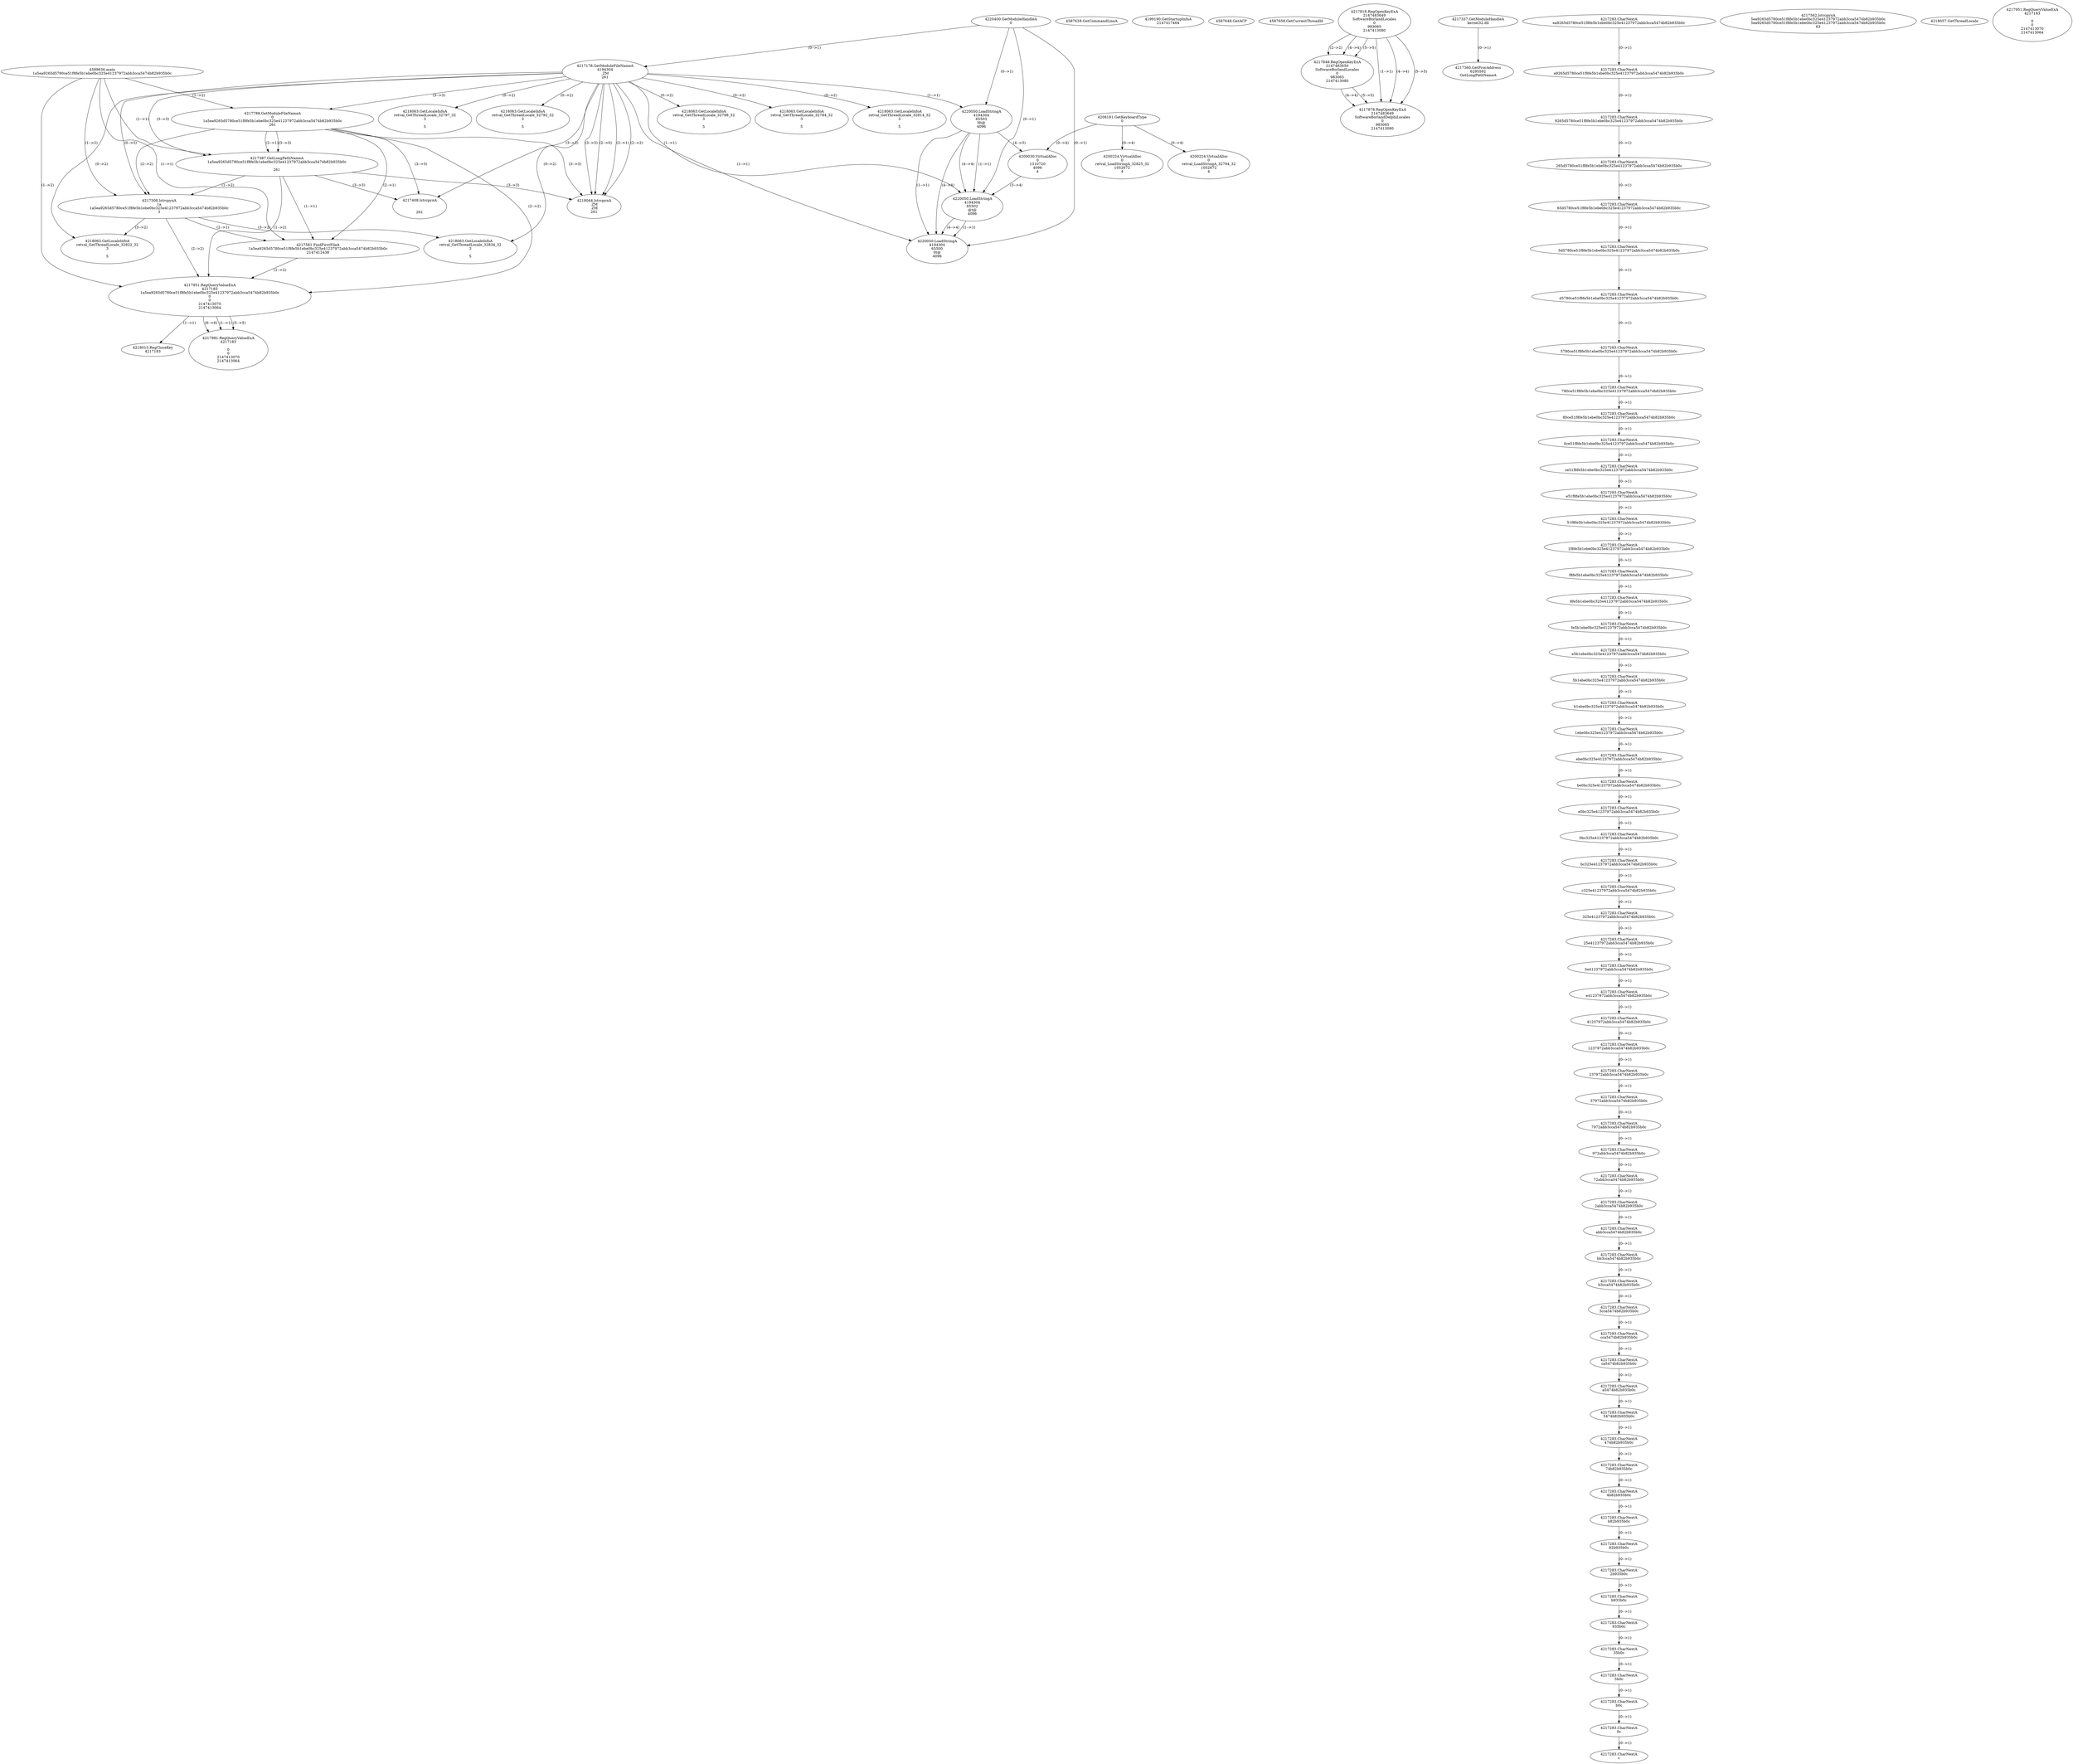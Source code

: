 // Global SCDG with merge call
digraph {
	0 [label="4589636.main
1a5ea9265d5780ce51f8fe5b1ebe0bc325e41237972abb3cca5474b82b935b0c"]
	1 [label="4220400.GetModuleHandleA
0"]
	2 [label="4208181.GetKeyboardType
0"]
	3 [label="4587628.GetCommandLineA
"]
	4 [label="4199190.GetStartupInfoA
2147417464"]
	5 [label="4587648.GetACP
"]
	6 [label="4587658.GetCurrentThreadId
"]
	7 [label="4217178.GetModuleFileNameA
4194304
.ZM
261"]
	1 -> 7 [label="(0-->1)"]
	8 [label="4217788.GetModuleFileNameA
0
1a5ea9265d5780ce51f8fe5b1ebe0bc325e41237972abb3cca5474b82b935b0c
261"]
	0 -> 8 [label="(1-->2)"]
	7 -> 8 [label="(3-->3)"]
	9 [label="4217818.RegOpenKeyExA
2147483649
Software\Borland\Locales
0
983065
2147413080"]
	10 [label="4217848.RegOpenKeyExA
2147483650
Software\Borland\Locales
0
983065
2147413080"]
	9 -> 10 [label="(2-->2)"]
	9 -> 10 [label="(4-->4)"]
	9 -> 10 [label="(5-->5)"]
	11 [label="4217337.GetModuleHandleA
kernel32.dll"]
	12 [label="4217360.GetProcAddress
6295592
GetLongPathNameA"]
	11 -> 12 [label="(0-->1)"]
	13 [label="4217387.GetLongPathNameA
1a5ea9265d5780ce51f8fe5b1ebe0bc325e41237972abb3cca5474b82b935b0c

261"]
	0 -> 13 [label="(1-->1)"]
	8 -> 13 [label="(2-->1)"]
	7 -> 13 [label="(3-->3)"]
	8 -> 13 [label="(3-->3)"]
	14 [label="4217508.lstrcpynA
1a
1a5ea9265d5780ce51f8fe5b1ebe0bc325e41237972abb3cca5474b82b935b0c
3"]
	0 -> 14 [label="(1-->2)"]
	8 -> 14 [label="(2-->2)"]
	13 -> 14 [label="(1-->2)"]
	7 -> 14 [label="(0-->3)"]
	15 [label="4217283.CharNextA
ea9265d5780ce51f8fe5b1ebe0bc325e41237972abb3cca5474b82b935b0c"]
	16 [label="4217283.CharNextA
a9265d5780ce51f8fe5b1ebe0bc325e41237972abb3cca5474b82b935b0c"]
	15 -> 16 [label="(0-->1)"]
	17 [label="4217283.CharNextA
9265d5780ce51f8fe5b1ebe0bc325e41237972abb3cca5474b82b935b0c"]
	16 -> 17 [label="(0-->1)"]
	18 [label="4217283.CharNextA
265d5780ce51f8fe5b1ebe0bc325e41237972abb3cca5474b82b935b0c"]
	17 -> 18 [label="(0-->1)"]
	19 [label="4217283.CharNextA
65d5780ce51f8fe5b1ebe0bc325e41237972abb3cca5474b82b935b0c"]
	18 -> 19 [label="(0-->1)"]
	20 [label="4217283.CharNextA
5d5780ce51f8fe5b1ebe0bc325e41237972abb3cca5474b82b935b0c"]
	19 -> 20 [label="(0-->1)"]
	21 [label="4217283.CharNextA
d5780ce51f8fe5b1ebe0bc325e41237972abb3cca5474b82b935b0c"]
	20 -> 21 [label="(0-->1)"]
	22 [label="4217283.CharNextA
5780ce51f8fe5b1ebe0bc325e41237972abb3cca5474b82b935b0c"]
	21 -> 22 [label="(0-->1)"]
	23 [label="4217283.CharNextA
780ce51f8fe5b1ebe0bc325e41237972abb3cca5474b82b935b0c"]
	22 -> 23 [label="(0-->1)"]
	24 [label="4217283.CharNextA
80ce51f8fe5b1ebe0bc325e41237972abb3cca5474b82b935b0c"]
	23 -> 24 [label="(0-->1)"]
	25 [label="4217283.CharNextA
0ce51f8fe5b1ebe0bc325e41237972abb3cca5474b82b935b0c"]
	24 -> 25 [label="(0-->1)"]
	26 [label="4217283.CharNextA
ce51f8fe5b1ebe0bc325e41237972abb3cca5474b82b935b0c"]
	25 -> 26 [label="(0-->1)"]
	27 [label="4217283.CharNextA
e51f8fe5b1ebe0bc325e41237972abb3cca5474b82b935b0c"]
	26 -> 27 [label="(0-->1)"]
	28 [label="4217283.CharNextA
51f8fe5b1ebe0bc325e41237972abb3cca5474b82b935b0c"]
	27 -> 28 [label="(0-->1)"]
	29 [label="4217283.CharNextA
1f8fe5b1ebe0bc325e41237972abb3cca5474b82b935b0c"]
	28 -> 29 [label="(0-->1)"]
	30 [label="4217283.CharNextA
f8fe5b1ebe0bc325e41237972abb3cca5474b82b935b0c"]
	29 -> 30 [label="(0-->1)"]
	31 [label="4217283.CharNextA
8fe5b1ebe0bc325e41237972abb3cca5474b82b935b0c"]
	30 -> 31 [label="(0-->1)"]
	32 [label="4217283.CharNextA
fe5b1ebe0bc325e41237972abb3cca5474b82b935b0c"]
	31 -> 32 [label="(0-->1)"]
	33 [label="4217283.CharNextA
e5b1ebe0bc325e41237972abb3cca5474b82b935b0c"]
	32 -> 33 [label="(0-->1)"]
	34 [label="4217283.CharNextA
5b1ebe0bc325e41237972abb3cca5474b82b935b0c"]
	33 -> 34 [label="(0-->1)"]
	35 [label="4217283.CharNextA
b1ebe0bc325e41237972abb3cca5474b82b935b0c"]
	34 -> 35 [label="(0-->1)"]
	36 [label="4217283.CharNextA
1ebe0bc325e41237972abb3cca5474b82b935b0c"]
	35 -> 36 [label="(0-->1)"]
	37 [label="4217283.CharNextA
ebe0bc325e41237972abb3cca5474b82b935b0c"]
	36 -> 37 [label="(0-->1)"]
	38 [label="4217283.CharNextA
be0bc325e41237972abb3cca5474b82b935b0c"]
	37 -> 38 [label="(0-->1)"]
	39 [label="4217283.CharNextA
e0bc325e41237972abb3cca5474b82b935b0c"]
	38 -> 39 [label="(0-->1)"]
	40 [label="4217283.CharNextA
0bc325e41237972abb3cca5474b82b935b0c"]
	39 -> 40 [label="(0-->1)"]
	41 [label="4217283.CharNextA
bc325e41237972abb3cca5474b82b935b0c"]
	40 -> 41 [label="(0-->1)"]
	42 [label="4217283.CharNextA
c325e41237972abb3cca5474b82b935b0c"]
	41 -> 42 [label="(0-->1)"]
	43 [label="4217283.CharNextA
325e41237972abb3cca5474b82b935b0c"]
	42 -> 43 [label="(0-->1)"]
	44 [label="4217283.CharNextA
25e41237972abb3cca5474b82b935b0c"]
	43 -> 44 [label="(0-->1)"]
	45 [label="4217283.CharNextA
5e41237972abb3cca5474b82b935b0c"]
	44 -> 45 [label="(0-->1)"]
	46 [label="4217283.CharNextA
e41237972abb3cca5474b82b935b0c"]
	45 -> 46 [label="(0-->1)"]
	47 [label="4217283.CharNextA
41237972abb3cca5474b82b935b0c"]
	46 -> 47 [label="(0-->1)"]
	48 [label="4217283.CharNextA
1237972abb3cca5474b82b935b0c"]
	47 -> 48 [label="(0-->1)"]
	49 [label="4217283.CharNextA
237972abb3cca5474b82b935b0c"]
	48 -> 49 [label="(0-->1)"]
	50 [label="4217283.CharNextA
37972abb3cca5474b82b935b0c"]
	49 -> 50 [label="(0-->1)"]
	51 [label="4217283.CharNextA
7972abb3cca5474b82b935b0c"]
	50 -> 51 [label="(0-->1)"]
	52 [label="4217283.CharNextA
972abb3cca5474b82b935b0c"]
	51 -> 52 [label="(0-->1)"]
	53 [label="4217283.CharNextA
72abb3cca5474b82b935b0c"]
	52 -> 53 [label="(0-->1)"]
	54 [label="4217283.CharNextA
2abb3cca5474b82b935b0c"]
	53 -> 54 [label="(0-->1)"]
	55 [label="4217283.CharNextA
abb3cca5474b82b935b0c"]
	54 -> 55 [label="(0-->1)"]
	56 [label="4217283.CharNextA
bb3cca5474b82b935b0c"]
	55 -> 56 [label="(0-->1)"]
	57 [label="4217283.CharNextA
b3cca5474b82b935b0c"]
	56 -> 57 [label="(0-->1)"]
	58 [label="4217283.CharNextA
3cca5474b82b935b0c"]
	57 -> 58 [label="(0-->1)"]
	59 [label="4217283.CharNextA
cca5474b82b935b0c"]
	58 -> 59 [label="(0-->1)"]
	60 [label="4217283.CharNextA
ca5474b82b935b0c"]
	59 -> 60 [label="(0-->1)"]
	61 [label="4217283.CharNextA
a5474b82b935b0c"]
	60 -> 61 [label="(0-->1)"]
	62 [label="4217283.CharNextA
5474b82b935b0c"]
	61 -> 62 [label="(0-->1)"]
	63 [label="4217283.CharNextA
474b82b935b0c"]
	62 -> 63 [label="(0-->1)"]
	64 [label="4217283.CharNextA
74b82b935b0c"]
	63 -> 64 [label="(0-->1)"]
	65 [label="4217283.CharNextA
4b82b935b0c"]
	64 -> 65 [label="(0-->1)"]
	66 [label="4217283.CharNextA
b82b935b0c"]
	65 -> 66 [label="(0-->1)"]
	67 [label="4217283.CharNextA
82b935b0c"]
	66 -> 67 [label="(0-->1)"]
	68 [label="4217283.CharNextA
2b935b0c"]
	67 -> 68 [label="(0-->1)"]
	69 [label="4217283.CharNextA
b935b0c"]
	68 -> 69 [label="(0-->1)"]
	70 [label="4217283.CharNextA
935b0c"]
	69 -> 70 [label="(0-->1)"]
	71 [label="4217283.CharNextA
35b0c"]
	70 -> 71 [label="(0-->1)"]
	72 [label="4217283.CharNextA
5b0c"]
	71 -> 72 [label="(0-->1)"]
	73 [label="4217283.CharNextA
b0c"]
	72 -> 73 [label="(0-->1)"]
	74 [label="4217283.CharNextA
0c"]
	73 -> 74 [label="(0-->1)"]
	75 [label="4217283.CharNextA
c"]
	74 -> 75 [label="(0-->1)"]
	76 [label="4217562.lstrcpynA
5ea9265d5780ce51f8fe5b1ebe0bc325e41237972abb3cca5474b82b935b0c
5ea9265d5780ce51f8fe5b1ebe0bc325e41237972abb3cca5474b82b935b0c
63"]
	77 [label="4217581.FindFirstFileA
1a5ea9265d5780ce51f8fe5b1ebe0bc325e41237972abb3cca5474b82b935b0c
2147412438"]
	0 -> 77 [label="(1-->1)"]
	8 -> 77 [label="(2-->1)"]
	13 -> 77 [label="(1-->1)"]
	14 -> 77 [label="(2-->1)"]
	78 [label="4217951.RegQueryValueExA
4217183
1a5ea9265d5780ce51f8fe5b1ebe0bc325e41237972abb3cca5474b82b935b0c
0
0
2147413070
2147413064"]
	0 -> 78 [label="(1-->2)"]
	8 -> 78 [label="(2-->2)"]
	13 -> 78 [label="(1-->2)"]
	14 -> 78 [label="(2-->2)"]
	77 -> 78 [label="(1-->2)"]
	79 [label="4218015.RegCloseKey
4217183"]
	78 -> 79 [label="(1-->1)"]
	80 [label="4218044.lstrcpynA
.ZM
.ZM
261"]
	7 -> 80 [label="(2-->1)"]
	7 -> 80 [label="(2-->2)"]
	7 -> 80 [label="(3-->3)"]
	8 -> 80 [label="(3-->3)"]
	13 -> 80 [label="(3-->3)"]
	7 -> 80 [label="(2-->0)"]
	81 [label="4218057.GetThreadLocale
"]
	82 [label="4218063.GetLocaleInfoA
retval_GetThreadLocale_32822_32
3

5"]
	7 -> 82 [label="(0-->2)"]
	14 -> 82 [label="(3-->2)"]
	83 [label="4220050.LoadStringA
4194304
65503
Ht@
4096"]
	1 -> 83 [label="(0-->1)"]
	7 -> 83 [label="(1-->1)"]
	84 [label="4200224.VirtualAlloc
0
retval_LoadStringA_32825_32
1052672
4"]
	2 -> 84 [label="(0-->4)"]
	85 [label="4217981.RegQueryValueExA
4217183

0
0
2147413070
2147413064"]
	78 -> 85 [label="(1-->1)"]
	78 -> 85 [label="(5-->5)"]
	78 -> 85 [label="(6-->6)"]
	86 [label="4218063.GetLocaleInfoA
retval_GetThreadLocale_32834_32
3

5"]
	7 -> 86 [label="(0-->2)"]
	14 -> 86 [label="(3-->2)"]
	87 [label="4200030.VirtualAlloc
0
1310720
4096
4"]
	83 -> 87 [label="(4-->3)"]
	2 -> 87 [label="(0-->4)"]
	88 [label="4220050.LoadStringA
4194304
65502
@t@
4096"]
	1 -> 88 [label="(0-->1)"]
	7 -> 88 [label="(1-->1)"]
	83 -> 88 [label="(1-->1)"]
	83 -> 88 [label="(4-->4)"]
	87 -> 88 [label="(3-->4)"]
	89 [label="4217408.lstrcpynA


261"]
	7 -> 89 [label="(3-->3)"]
	8 -> 89 [label="(3-->3)"]
	13 -> 89 [label="(3-->3)"]
	90 [label="4217951.RegQueryValueExA
4217183

0
0
2147413070
2147413064"]
	91 [label="4218063.GetLocaleInfoA
retval_GetThreadLocale_32798_32
3

5"]
	7 -> 91 [label="(0-->2)"]
	92 [label="4218063.GetLocaleInfoA
retval_GetThreadLocale_32784_32
3

5"]
	7 -> 92 [label="(0-->2)"]
	93 [label="4200224.VirtualAlloc
0
retval_LoadStringA_32794_32
1052672
4"]
	2 -> 93 [label="(0-->4)"]
	94 [label="4217878.RegOpenKeyExA
2147483649
Software\Borland\Delphi\Locales
0
983065
2147413080"]
	9 -> 94 [label="(1-->1)"]
	9 -> 94 [label="(4-->4)"]
	10 -> 94 [label="(4-->4)"]
	9 -> 94 [label="(5-->5)"]
	10 -> 94 [label="(5-->5)"]
	95 [label="4218063.GetLocaleInfoA
retval_GetThreadLocale_32814_32
3

5"]
	7 -> 95 [label="(0-->2)"]
	96 [label="4218063.GetLocaleInfoA
retval_GetThreadLocale_32797_32
3

5"]
	7 -> 96 [label="(0-->2)"]
	97 [label="4220050.LoadStringA
4194304
65500
0t@
4096"]
	1 -> 97 [label="(0-->1)"]
	7 -> 97 [label="(1-->1)"]
	83 -> 97 [label="(1-->1)"]
	88 -> 97 [label="(1-->1)"]
	83 -> 97 [label="(4-->4)"]
	88 -> 97 [label="(4-->4)"]
	98 [label="4218063.GetLocaleInfoA
retval_GetThreadLocale_32792_32
3

5"]
	7 -> 98 [label="(0-->2)"]
}
